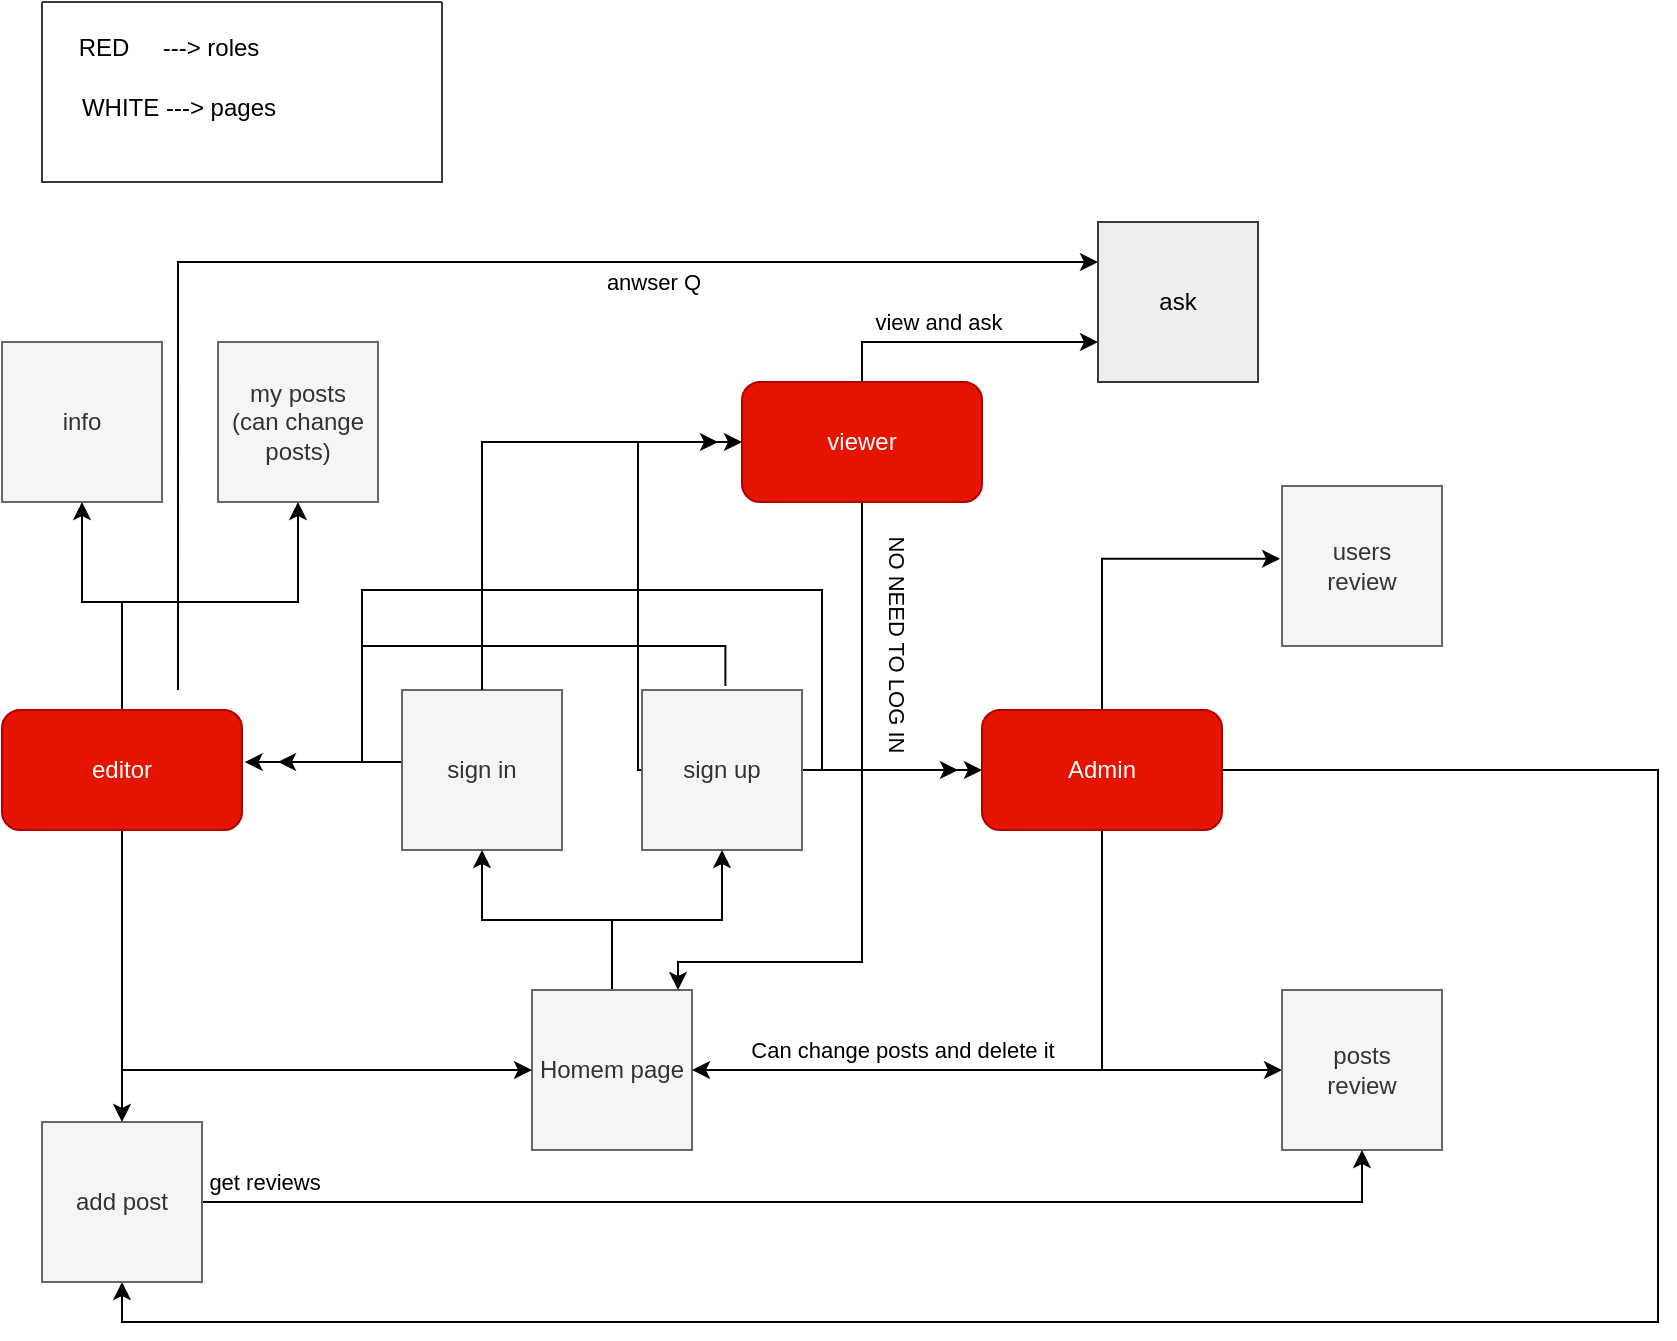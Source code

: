 <mxfile version="22.1.2" type="device">
  <diagram name="Page-1" id="2YBvvXClWsGukQMizWep">
    <mxGraphModel dx="942" dy="551" grid="1" gridSize="10" guides="1" tooltips="1" connect="1" arrows="1" fold="1" page="1" pageScale="1" pageWidth="850" pageHeight="1100" math="0" shadow="0">
      <root>
        <mxCell id="0" />
        <mxCell id="1" parent="0" />
        <mxCell id="Z87mQDTOS48mp0CcGGg6-7" style="edgeStyle=orthogonalEdgeStyle;rounded=0;orthogonalLoop=1;jettySize=auto;html=1;" edge="1" parent="1">
          <mxGeometry relative="1" as="geometry">
            <mxPoint x="192" y="604" as="sourcePoint" />
            <mxPoint x="490" y="644" as="targetPoint" />
            <Array as="points">
              <mxPoint x="192" y="554" />
              <mxPoint x="422" y="554" />
              <mxPoint x="422" y="644" />
            </Array>
          </mxGeometry>
        </mxCell>
        <mxCell id="Z87mQDTOS48mp0CcGGg6-10" style="edgeStyle=orthogonalEdgeStyle;rounded=0;orthogonalLoop=1;jettySize=auto;html=1;entryX=1.011;entryY=0.434;entryDx=0;entryDy=0;entryPerimeter=0;" edge="1" parent="1" target="Z87mQDTOS48mp0CcGGg6-9">
          <mxGeometry relative="1" as="geometry">
            <mxPoint x="212" y="643.89" as="sourcePoint" />
            <mxPoint x="150" y="640" as="targetPoint" />
            <Array as="points">
              <mxPoint x="212" y="640" />
            </Array>
          </mxGeometry>
        </mxCell>
        <mxCell id="Z87mQDTOS48mp0CcGGg6-1" value="sign in&lt;br&gt;" style="whiteSpace=wrap;html=1;aspect=fixed;fillColor=#f5f5f5;fontColor=#333333;strokeColor=#666666;" vertex="1" parent="1">
          <mxGeometry x="212" y="604" width="80" height="80" as="geometry" />
        </mxCell>
        <mxCell id="Z87mQDTOS48mp0CcGGg6-8" style="edgeStyle=orthogonalEdgeStyle;rounded=0;orthogonalLoop=1;jettySize=auto;html=1;" edge="1" parent="1" source="Z87mQDTOS48mp0CcGGg6-2" target="Z87mQDTOS48mp0CcGGg6-6">
          <mxGeometry relative="1" as="geometry">
            <Array as="points">
              <mxPoint x="500" y="644" />
              <mxPoint x="500" y="644" />
            </Array>
          </mxGeometry>
        </mxCell>
        <mxCell id="Z87mQDTOS48mp0CcGGg6-11" style="edgeStyle=orthogonalEdgeStyle;rounded=0;orthogonalLoop=1;jettySize=auto;html=1;" edge="1" parent="1">
          <mxGeometry relative="1" as="geometry">
            <mxPoint x="150" y="640" as="targetPoint" />
            <mxPoint x="373.7" y="602" as="sourcePoint" />
            <Array as="points">
              <mxPoint x="374" y="582" />
              <mxPoint x="192" y="582" />
              <mxPoint x="192" y="640" />
            </Array>
          </mxGeometry>
        </mxCell>
        <mxCell id="Z87mQDTOS48mp0CcGGg6-297" style="edgeStyle=orthogonalEdgeStyle;rounded=0;orthogonalLoop=1;jettySize=auto;html=1;" edge="1" parent="1" source="Z87mQDTOS48mp0CcGGg6-2">
          <mxGeometry relative="1" as="geometry">
            <mxPoint x="370" y="480" as="targetPoint" />
            <Array as="points">
              <mxPoint x="330" y="644" />
              <mxPoint x="330" y="480" />
            </Array>
          </mxGeometry>
        </mxCell>
        <mxCell id="Z87mQDTOS48mp0CcGGg6-2" value="sign up&lt;br&gt;" style="whiteSpace=wrap;html=1;aspect=fixed;fillColor=#f5f5f5;fontColor=#333333;strokeColor=#666666;" vertex="1" parent="1">
          <mxGeometry x="332" y="604" width="80" height="80" as="geometry" />
        </mxCell>
        <mxCell id="Z87mQDTOS48mp0CcGGg6-4" style="edgeStyle=orthogonalEdgeStyle;rounded=0;orthogonalLoop=1;jettySize=auto;html=1;entryX=0.5;entryY=1;entryDx=0;entryDy=0;" edge="1" parent="1" source="Z87mQDTOS48mp0CcGGg6-3" target="Z87mQDTOS48mp0CcGGg6-2">
          <mxGeometry relative="1" as="geometry" />
        </mxCell>
        <mxCell id="Z87mQDTOS48mp0CcGGg6-5" style="edgeStyle=orthogonalEdgeStyle;rounded=0;orthogonalLoop=1;jettySize=auto;html=1;entryX=0.5;entryY=1;entryDx=0;entryDy=0;" edge="1" parent="1" source="Z87mQDTOS48mp0CcGGg6-3" target="Z87mQDTOS48mp0CcGGg6-1">
          <mxGeometry relative="1" as="geometry" />
        </mxCell>
        <mxCell id="Z87mQDTOS48mp0CcGGg6-3" value="Homem page&lt;br&gt;" style="whiteSpace=wrap;html=1;aspect=fixed;fillColor=#f5f5f5;fontColor=#333333;strokeColor=#666666;" vertex="1" parent="1">
          <mxGeometry x="277" y="754" width="80" height="80" as="geometry" />
        </mxCell>
        <mxCell id="Z87mQDTOS48mp0CcGGg6-269" style="edgeStyle=orthogonalEdgeStyle;rounded=0;orthogonalLoop=1;jettySize=auto;html=1;entryX=0;entryY=0.5;entryDx=0;entryDy=0;" edge="1" parent="1" source="Z87mQDTOS48mp0CcGGg6-6" target="Z87mQDTOS48mp0CcGGg6-268">
          <mxGeometry relative="1" as="geometry">
            <Array as="points">
              <mxPoint x="562" y="794" />
            </Array>
          </mxGeometry>
        </mxCell>
        <mxCell id="Z87mQDTOS48mp0CcGGg6-270" style="edgeStyle=orthogonalEdgeStyle;rounded=0;orthogonalLoop=1;jettySize=auto;html=1;entryX=1;entryY=0.5;entryDx=0;entryDy=0;" edge="1" parent="1" source="Z87mQDTOS48mp0CcGGg6-6" target="Z87mQDTOS48mp0CcGGg6-3">
          <mxGeometry relative="1" as="geometry">
            <Array as="points">
              <mxPoint x="562" y="794" />
            </Array>
          </mxGeometry>
        </mxCell>
        <mxCell id="Z87mQDTOS48mp0CcGGg6-271" value="Can change posts and delete it" style="edgeLabel;html=1;align=center;verticalAlign=middle;resizable=0;points=[];" vertex="1" connectable="0" parent="Z87mQDTOS48mp0CcGGg6-270">
          <mxGeometry x="0.491" y="2" relative="1" as="geometry">
            <mxPoint x="22" y="-12" as="offset" />
          </mxGeometry>
        </mxCell>
        <mxCell id="Z87mQDTOS48mp0CcGGg6-278" style="edgeStyle=orthogonalEdgeStyle;rounded=0;orthogonalLoop=1;jettySize=auto;html=1;" edge="1" parent="1" source="Z87mQDTOS48mp0CcGGg6-6" target="Z87mQDTOS48mp0CcGGg6-273">
          <mxGeometry relative="1" as="geometry">
            <mxPoint x="780" y="1040.8" as="targetPoint" />
            <Array as="points">
              <mxPoint x="840" y="644" />
              <mxPoint x="840" y="920" />
              <mxPoint x="72" y="920" />
            </Array>
          </mxGeometry>
        </mxCell>
        <mxCell id="Z87mQDTOS48mp0CcGGg6-6" value="Admin" style="rounded=1;whiteSpace=wrap;html=1;fillColor=#e51400;fontColor=#ffffff;strokeColor=#B20000;" vertex="1" parent="1">
          <mxGeometry x="502" y="614" width="120" height="60" as="geometry" />
        </mxCell>
        <mxCell id="Z87mQDTOS48mp0CcGGg6-275" style="edgeStyle=orthogonalEdgeStyle;rounded=0;orthogonalLoop=1;jettySize=auto;html=1;" edge="1" parent="1" source="Z87mQDTOS48mp0CcGGg6-9" target="Z87mQDTOS48mp0CcGGg6-273">
          <mxGeometry relative="1" as="geometry" />
        </mxCell>
        <mxCell id="Z87mQDTOS48mp0CcGGg6-280" style="edgeStyle=orthogonalEdgeStyle;rounded=0;orthogonalLoop=1;jettySize=auto;html=1;entryX=0.5;entryY=1;entryDx=0;entryDy=0;" edge="1" parent="1" source="Z87mQDTOS48mp0CcGGg6-9" target="Z87mQDTOS48mp0CcGGg6-279">
          <mxGeometry relative="1" as="geometry">
            <Array as="points">
              <mxPoint x="72" y="560" />
              <mxPoint x="52" y="560" />
            </Array>
          </mxGeometry>
        </mxCell>
        <mxCell id="Z87mQDTOS48mp0CcGGg6-282" style="edgeStyle=orthogonalEdgeStyle;rounded=0;orthogonalLoop=1;jettySize=auto;html=1;entryX=0.5;entryY=1;entryDx=0;entryDy=0;" edge="1" parent="1" source="Z87mQDTOS48mp0CcGGg6-9" target="Z87mQDTOS48mp0CcGGg6-281">
          <mxGeometry relative="1" as="geometry">
            <Array as="points">
              <mxPoint x="72" y="560" />
              <mxPoint x="160" y="560" />
            </Array>
          </mxGeometry>
        </mxCell>
        <mxCell id="Z87mQDTOS48mp0CcGGg6-284" style="edgeStyle=orthogonalEdgeStyle;rounded=0;orthogonalLoop=1;jettySize=auto;html=1;entryX=0;entryY=0.5;entryDx=0;entryDy=0;" edge="1" parent="1" source="Z87mQDTOS48mp0CcGGg6-9" target="Z87mQDTOS48mp0CcGGg6-3">
          <mxGeometry relative="1" as="geometry">
            <Array as="points">
              <mxPoint x="72" y="794" />
            </Array>
          </mxGeometry>
        </mxCell>
        <mxCell id="Z87mQDTOS48mp0CcGGg6-291" style="edgeStyle=orthogonalEdgeStyle;rounded=0;orthogonalLoop=1;jettySize=auto;html=1;entryX=0;entryY=0.25;entryDx=0;entryDy=0;" edge="1" parent="1" target="Z87mQDTOS48mp0CcGGg6-288">
          <mxGeometry relative="1" as="geometry">
            <mxPoint x="99.996" y="604" as="sourcePoint" />
            <mxPoint x="607.68" y="362.56" as="targetPoint" />
            <Array as="points">
              <mxPoint x="100" y="390" />
            </Array>
          </mxGeometry>
        </mxCell>
        <mxCell id="Z87mQDTOS48mp0CcGGg6-292" value="anwser Q&amp;nbsp;" style="edgeLabel;html=1;align=center;verticalAlign=middle;resizable=0;points=[];" vertex="1" connectable="0" parent="Z87mQDTOS48mp0CcGGg6-291">
          <mxGeometry x="0.367" y="-2" relative="1" as="geometry">
            <mxPoint x="-8" y="8" as="offset" />
          </mxGeometry>
        </mxCell>
        <mxCell id="Z87mQDTOS48mp0CcGGg6-9" value="editor" style="rounded=1;whiteSpace=wrap;html=1;fillColor=#e51400;fontColor=#ffffff;strokeColor=#B20000;" vertex="1" parent="1">
          <mxGeometry x="12" y="614" width="120" height="60" as="geometry" />
        </mxCell>
        <mxCell id="Z87mQDTOS48mp0CcGGg6-12" value="users&lt;br&gt;review" style="whiteSpace=wrap;html=1;aspect=fixed;fillColor=#f5f5f5;fontColor=#333333;strokeColor=#666666;" vertex="1" parent="1">
          <mxGeometry x="652" y="502" width="80" height="80" as="geometry" />
        </mxCell>
        <mxCell id="Z87mQDTOS48mp0CcGGg6-267" style="edgeStyle=orthogonalEdgeStyle;rounded=0;orthogonalLoop=1;jettySize=auto;html=1;entryX=-0.012;entryY=0.43;entryDx=0;entryDy=0;entryPerimeter=0;" edge="1" parent="1" source="Z87mQDTOS48mp0CcGGg6-6">
          <mxGeometry relative="1" as="geometry">
            <mxPoint x="651.04" y="538.4" as="targetPoint" />
            <Array as="points">
              <mxPoint x="562" y="538" />
            </Array>
          </mxGeometry>
        </mxCell>
        <mxCell id="Z87mQDTOS48mp0CcGGg6-268" value="posts&lt;br&gt;review" style="whiteSpace=wrap;html=1;aspect=fixed;fillColor=#f5f5f5;fontColor=#333333;strokeColor=#666666;" vertex="1" parent="1">
          <mxGeometry x="652" y="754" width="80" height="80" as="geometry" />
        </mxCell>
        <mxCell id="Z87mQDTOS48mp0CcGGg6-276" style="edgeStyle=orthogonalEdgeStyle;rounded=0;orthogonalLoop=1;jettySize=auto;html=1;entryX=0.5;entryY=1;entryDx=0;entryDy=0;exitX=1;exitY=0.5;exitDx=0;exitDy=0;" edge="1" parent="1" source="Z87mQDTOS48mp0CcGGg6-273" target="Z87mQDTOS48mp0CcGGg6-268">
          <mxGeometry relative="1" as="geometry">
            <mxPoint x="130" y="860" as="sourcePoint" />
            <mxPoint x="692" y="874" as="targetPoint" />
          </mxGeometry>
        </mxCell>
        <mxCell id="Z87mQDTOS48mp0CcGGg6-277" value="get reviews" style="edgeLabel;html=1;align=center;verticalAlign=middle;resizable=0;points=[];" vertex="1" connectable="0" parent="Z87mQDTOS48mp0CcGGg6-276">
          <mxGeometry x="-0.142" y="-4" relative="1" as="geometry">
            <mxPoint x="-229" y="-14" as="offset" />
          </mxGeometry>
        </mxCell>
        <mxCell id="Z87mQDTOS48mp0CcGGg6-273" value="add post&lt;br&gt;" style="whiteSpace=wrap;html=1;aspect=fixed;fillColor=#f5f5f5;fontColor=#333333;strokeColor=#666666;" vertex="1" parent="1">
          <mxGeometry x="32" y="820" width="80" height="80" as="geometry" />
        </mxCell>
        <mxCell id="Z87mQDTOS48mp0CcGGg6-279" value="info&lt;br&gt;" style="whiteSpace=wrap;html=1;aspect=fixed;fillColor=#f5f5f5;fontColor=#333333;strokeColor=#666666;" vertex="1" parent="1">
          <mxGeometry x="12" y="430" width="80" height="80" as="geometry" />
        </mxCell>
        <mxCell id="Z87mQDTOS48mp0CcGGg6-281" value="my posts&lt;br&gt;(can change posts)" style="whiteSpace=wrap;html=1;aspect=fixed;fillColor=#f5f5f5;fontColor=#333333;strokeColor=#666666;" vertex="1" parent="1">
          <mxGeometry x="120" y="430" width="80" height="80" as="geometry" />
        </mxCell>
        <mxCell id="Z87mQDTOS48mp0CcGGg6-285" style="edgeStyle=orthogonalEdgeStyle;rounded=0;orthogonalLoop=1;jettySize=auto;html=1;" edge="1" parent="1" source="Z87mQDTOS48mp0CcGGg6-283" target="Z87mQDTOS48mp0CcGGg6-3">
          <mxGeometry relative="1" as="geometry">
            <Array as="points">
              <mxPoint x="442" y="740" />
              <mxPoint x="350" y="740" />
            </Array>
          </mxGeometry>
        </mxCell>
        <mxCell id="Z87mQDTOS48mp0CcGGg6-286" value="NO NEED TO LOG IN&lt;br&gt;" style="edgeLabel;html=1;align=center;verticalAlign=middle;resizable=0;points=[];rotation=90;" vertex="1" connectable="0" parent="Z87mQDTOS48mp0CcGGg6-285">
          <mxGeometry x="-0.718" y="-1" relative="1" as="geometry">
            <mxPoint x="19" y="23" as="offset" />
          </mxGeometry>
        </mxCell>
        <mxCell id="Z87mQDTOS48mp0CcGGg6-283" value="viewer&lt;br&gt;" style="rounded=1;whiteSpace=wrap;html=1;fillColor=#e51400;fontColor=#ffffff;strokeColor=#B20000;" vertex="1" parent="1">
          <mxGeometry x="382" y="450" width="120" height="60" as="geometry" />
        </mxCell>
        <mxCell id="Z87mQDTOS48mp0CcGGg6-288" value="&lt;font color=&quot;#000000&quot;&gt;ask&lt;/font&gt;" style="whiteSpace=wrap;html=1;aspect=fixed;fillColor=#eeeeee;strokeColor=#36393d;" vertex="1" parent="1">
          <mxGeometry x="560" y="370" width="80" height="80" as="geometry" />
        </mxCell>
        <mxCell id="Z87mQDTOS48mp0CcGGg6-289" style="edgeStyle=orthogonalEdgeStyle;rounded=0;orthogonalLoop=1;jettySize=auto;html=1;entryX=0;entryY=0.75;entryDx=0;entryDy=0;" edge="1" parent="1" source="Z87mQDTOS48mp0CcGGg6-283" target="Z87mQDTOS48mp0CcGGg6-288">
          <mxGeometry relative="1" as="geometry">
            <Array as="points">
              <mxPoint x="442" y="430" />
            </Array>
          </mxGeometry>
        </mxCell>
        <mxCell id="Z87mQDTOS48mp0CcGGg6-290" value="view and ask" style="edgeLabel;html=1;align=center;verticalAlign=middle;resizable=0;points=[];rotation=0;" vertex="1" connectable="0" parent="Z87mQDTOS48mp0CcGGg6-289">
          <mxGeometry x="-0.028" y="-1" relative="1" as="geometry">
            <mxPoint x="-9" y="-11" as="offset" />
          </mxGeometry>
        </mxCell>
        <mxCell id="Z87mQDTOS48mp0CcGGg6-296" style="edgeStyle=orthogonalEdgeStyle;rounded=0;orthogonalLoop=1;jettySize=auto;html=1;entryX=0;entryY=0.5;entryDx=0;entryDy=0;" edge="1" parent="1" source="Z87mQDTOS48mp0CcGGg6-1" target="Z87mQDTOS48mp0CcGGg6-283">
          <mxGeometry relative="1" as="geometry">
            <Array as="points">
              <mxPoint x="252" y="480" />
            </Array>
          </mxGeometry>
        </mxCell>
        <mxCell id="Z87mQDTOS48mp0CcGGg6-301" value="" style="swimlane;startSize=0;fillColor=#ffff88;strokeColor=#36393d;gradientColor=default;gradientDirection=radial;" vertex="1" parent="1">
          <mxGeometry x="32" y="260" width="200" height="90" as="geometry" />
        </mxCell>
        <mxCell id="Z87mQDTOS48mp0CcGGg6-298" value="RED&amp;nbsp; &amp;nbsp; &amp;nbsp;---&amp;gt; roles" style="text;html=1;align=center;verticalAlign=middle;resizable=0;points=[];autosize=1;strokeColor=none;fillColor=none;" vertex="1" parent="Z87mQDTOS48mp0CcGGg6-301">
          <mxGeometry x="8" y="8" width="110" height="30" as="geometry" />
        </mxCell>
        <mxCell id="Z87mQDTOS48mp0CcGGg6-299" value="WHITE ---&amp;gt; pages" style="text;html=1;align=center;verticalAlign=middle;resizable=0;points=[];autosize=1;strokeColor=none;fillColor=none;" vertex="1" parent="Z87mQDTOS48mp0CcGGg6-301">
          <mxGeometry x="8" y="38" width="120" height="30" as="geometry" />
        </mxCell>
      </root>
    </mxGraphModel>
  </diagram>
</mxfile>
